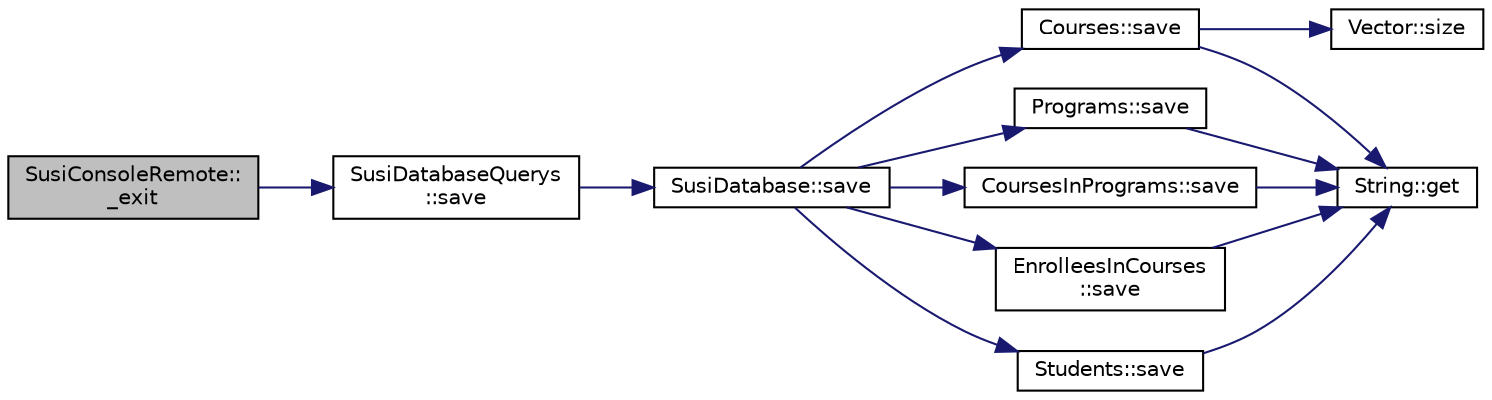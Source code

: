 digraph "SusiConsoleRemote::_exit"
{
 // LATEX_PDF_SIZE
  edge [fontname="Helvetica",fontsize="10",labelfontname="Helvetica",labelfontsize="10"];
  node [fontname="Helvetica",fontsize="10",shape=record];
  rankdir="LR";
  Node1 [label="SusiConsoleRemote::\l_exit",height=0.2,width=0.4,color="black", fillcolor="grey75", style="filled", fontcolor="black",tooltip=" "];
  Node1 -> Node2 [color="midnightblue",fontsize="10",style="solid",fontname="Helvetica"];
  Node2 [label="SusiDatabaseQuerys\l::save",height=0.2,width=0.4,color="black", fillcolor="white", style="filled",URL="$class_susi_database_querys.html#a3fd2d92d732b7844c092a1ba35a9af9c",tooltip=" "];
  Node2 -> Node3 [color="midnightblue",fontsize="10",style="solid",fontname="Helvetica"];
  Node3 [label="SusiDatabase::save",height=0.2,width=0.4,color="black", fillcolor="white", style="filled",URL="$struct_susi_database.html#a2b42cb2146d9faf0348cf102d1940134",tooltip=" "];
  Node3 -> Node4 [color="midnightblue",fontsize="10",style="solid",fontname="Helvetica"];
  Node4 [label="Courses::save",height=0.2,width=0.4,color="black", fillcolor="white", style="filled",URL="$class_courses.html#a7263686062ecab0bdf80e4620e44bee7",tooltip="Сериализира таблица"];
  Node4 -> Node5 [color="midnightblue",fontsize="10",style="solid",fontname="Helvetica"];
  Node5 [label="String::get",height=0.2,width=0.4,color="black", fillcolor="white", style="filled",URL="$class_string.html#a5d05517bcc8df58bc5eff312e3926b61",tooltip=" "];
  Node4 -> Node6 [color="midnightblue",fontsize="10",style="solid",fontname="Helvetica"];
  Node6 [label="Vector::size",height=0.2,width=0.4,color="black", fillcolor="white", style="filled",URL="$class_vector.html#a9b439586cd10cb45d002ca9d6e3db43c",tooltip=" "];
  Node3 -> Node7 [color="midnightblue",fontsize="10",style="solid",fontname="Helvetica"];
  Node7 [label="Programs::save",height=0.2,width=0.4,color="black", fillcolor="white", style="filled",URL="$class_programs.html#a8283ee20d297a7d01cab5882bc6142ad",tooltip="Сериализира таблица"];
  Node7 -> Node5 [color="midnightblue",fontsize="10",style="solid",fontname="Helvetica"];
  Node3 -> Node8 [color="midnightblue",fontsize="10",style="solid",fontname="Helvetica"];
  Node8 [label="CoursesInPrograms::save",height=0.2,width=0.4,color="black", fillcolor="white", style="filled",URL="$class_courses_in_programs.html#a5ea4ba66dddc19f6c7f80d37484b19e7",tooltip="Сериализира таблица"];
  Node8 -> Node5 [color="midnightblue",fontsize="10",style="solid",fontname="Helvetica"];
  Node3 -> Node9 [color="midnightblue",fontsize="10",style="solid",fontname="Helvetica"];
  Node9 [label="EnrolleesInCourses\l::save",height=0.2,width=0.4,color="black", fillcolor="white", style="filled",URL="$class_enrollees_in_courses.html#a6a935169ce67cf601d2bc32d0bc62681",tooltip="Сериализира таблица"];
  Node9 -> Node5 [color="midnightblue",fontsize="10",style="solid",fontname="Helvetica"];
  Node3 -> Node10 [color="midnightblue",fontsize="10",style="solid",fontname="Helvetica"];
  Node10 [label="Students::save",height=0.2,width=0.4,color="black", fillcolor="white", style="filled",URL="$class_students.html#a182cb9257453eec99b4829e16ea7d133",tooltip="Сериализира таблица"];
  Node10 -> Node5 [color="midnightblue",fontsize="10",style="solid",fontname="Helvetica"];
}
